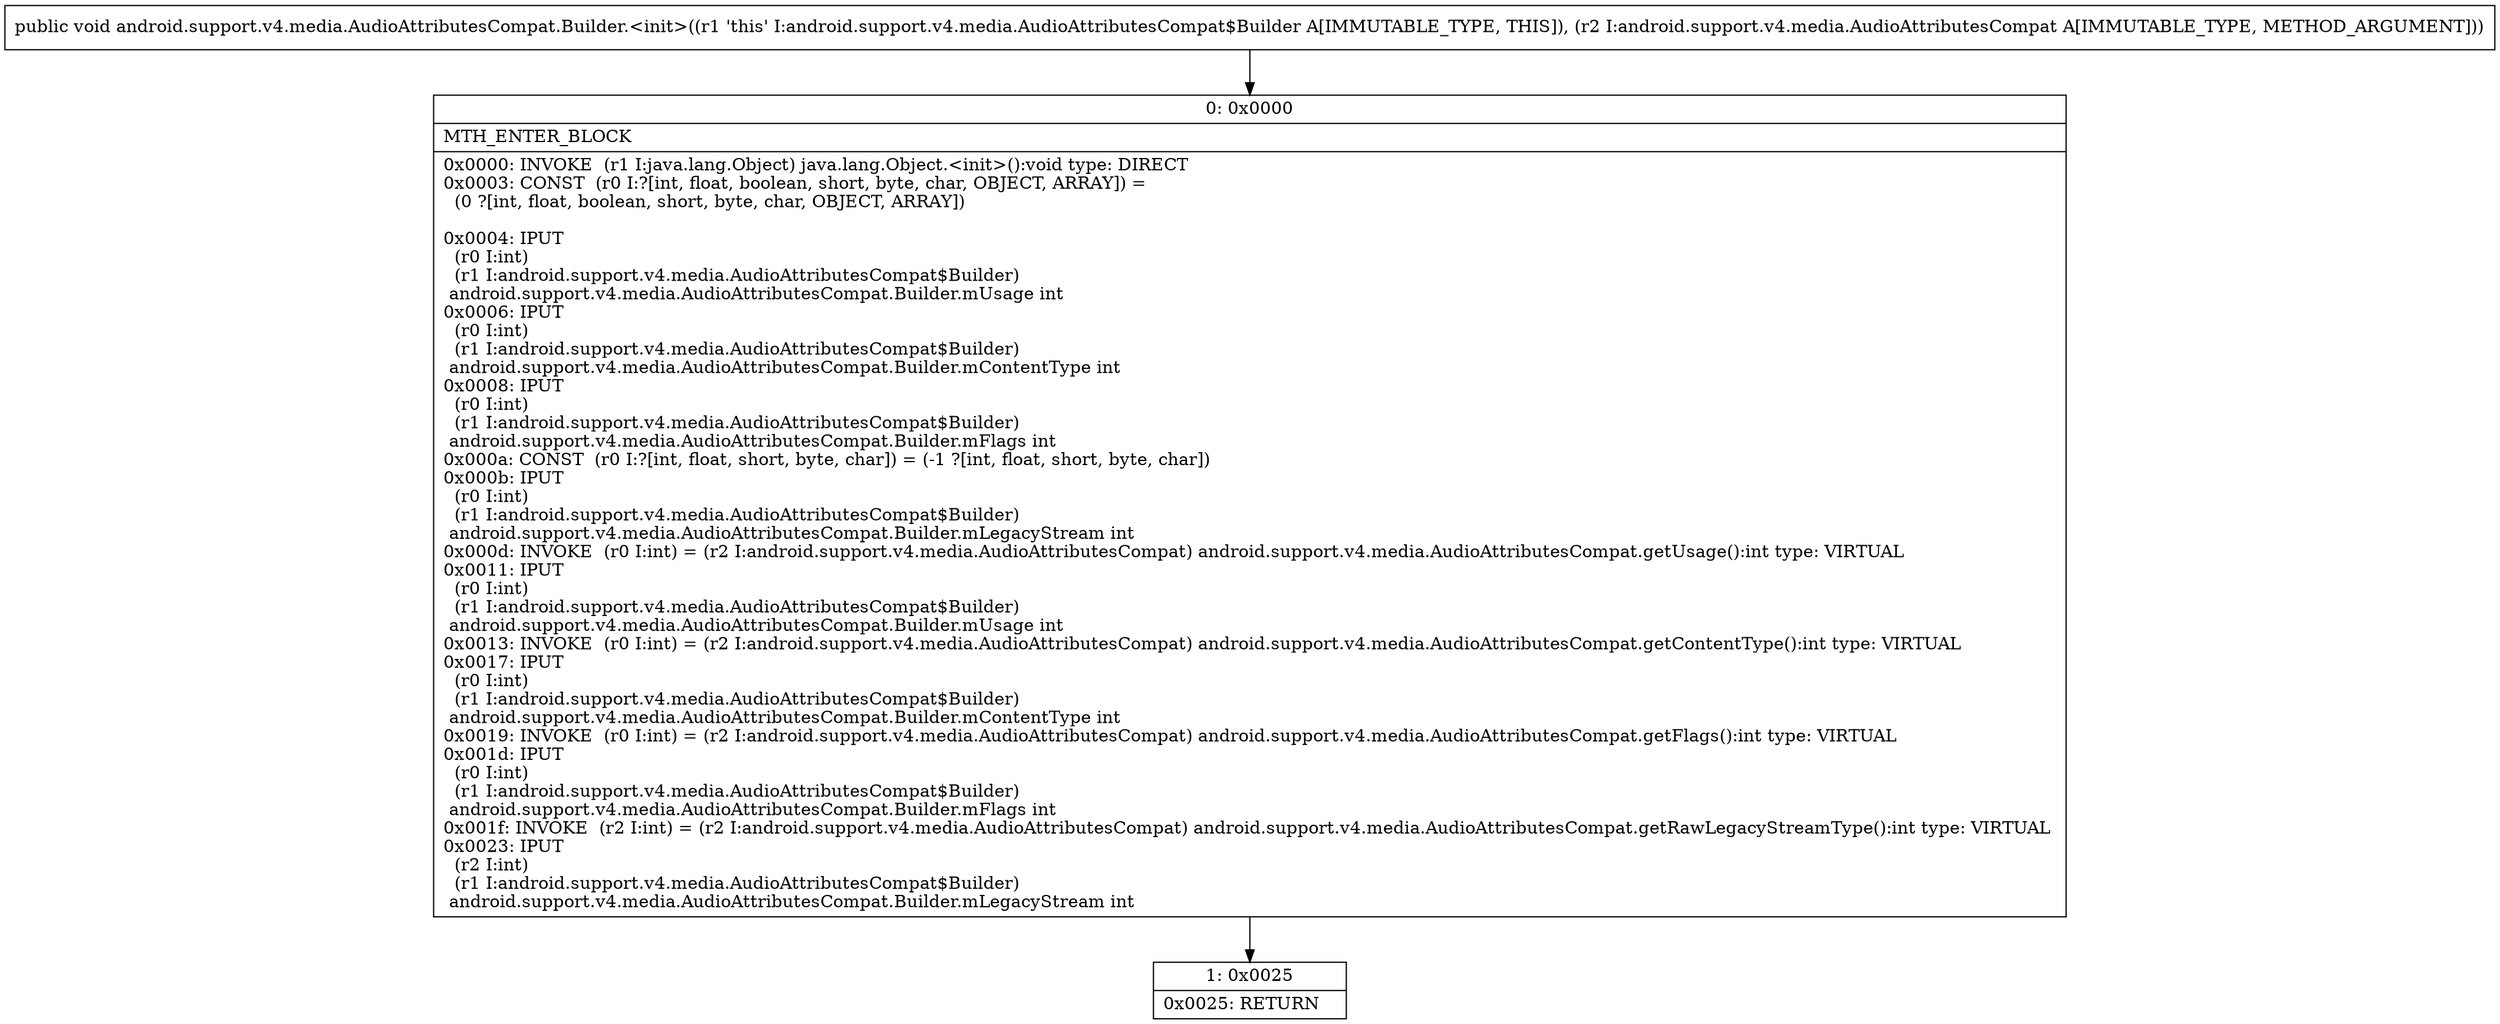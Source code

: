 digraph "CFG forandroid.support.v4.media.AudioAttributesCompat.Builder.\<init\>(Landroid\/support\/v4\/media\/AudioAttributesCompat;)V" {
Node_0 [shape=record,label="{0\:\ 0x0000|MTH_ENTER_BLOCK\l|0x0000: INVOKE  (r1 I:java.lang.Object) java.lang.Object.\<init\>():void type: DIRECT \l0x0003: CONST  (r0 I:?[int, float, boolean, short, byte, char, OBJECT, ARRAY]) = \l  (0 ?[int, float, boolean, short, byte, char, OBJECT, ARRAY])\l \l0x0004: IPUT  \l  (r0 I:int)\l  (r1 I:android.support.v4.media.AudioAttributesCompat$Builder)\l android.support.v4.media.AudioAttributesCompat.Builder.mUsage int \l0x0006: IPUT  \l  (r0 I:int)\l  (r1 I:android.support.v4.media.AudioAttributesCompat$Builder)\l android.support.v4.media.AudioAttributesCompat.Builder.mContentType int \l0x0008: IPUT  \l  (r0 I:int)\l  (r1 I:android.support.v4.media.AudioAttributesCompat$Builder)\l android.support.v4.media.AudioAttributesCompat.Builder.mFlags int \l0x000a: CONST  (r0 I:?[int, float, short, byte, char]) = (\-1 ?[int, float, short, byte, char]) \l0x000b: IPUT  \l  (r0 I:int)\l  (r1 I:android.support.v4.media.AudioAttributesCompat$Builder)\l android.support.v4.media.AudioAttributesCompat.Builder.mLegacyStream int \l0x000d: INVOKE  (r0 I:int) = (r2 I:android.support.v4.media.AudioAttributesCompat) android.support.v4.media.AudioAttributesCompat.getUsage():int type: VIRTUAL \l0x0011: IPUT  \l  (r0 I:int)\l  (r1 I:android.support.v4.media.AudioAttributesCompat$Builder)\l android.support.v4.media.AudioAttributesCompat.Builder.mUsage int \l0x0013: INVOKE  (r0 I:int) = (r2 I:android.support.v4.media.AudioAttributesCompat) android.support.v4.media.AudioAttributesCompat.getContentType():int type: VIRTUAL \l0x0017: IPUT  \l  (r0 I:int)\l  (r1 I:android.support.v4.media.AudioAttributesCompat$Builder)\l android.support.v4.media.AudioAttributesCompat.Builder.mContentType int \l0x0019: INVOKE  (r0 I:int) = (r2 I:android.support.v4.media.AudioAttributesCompat) android.support.v4.media.AudioAttributesCompat.getFlags():int type: VIRTUAL \l0x001d: IPUT  \l  (r0 I:int)\l  (r1 I:android.support.v4.media.AudioAttributesCompat$Builder)\l android.support.v4.media.AudioAttributesCompat.Builder.mFlags int \l0x001f: INVOKE  (r2 I:int) = (r2 I:android.support.v4.media.AudioAttributesCompat) android.support.v4.media.AudioAttributesCompat.getRawLegacyStreamType():int type: VIRTUAL \l0x0023: IPUT  \l  (r2 I:int)\l  (r1 I:android.support.v4.media.AudioAttributesCompat$Builder)\l android.support.v4.media.AudioAttributesCompat.Builder.mLegacyStream int \l}"];
Node_1 [shape=record,label="{1\:\ 0x0025|0x0025: RETURN   \l}"];
MethodNode[shape=record,label="{public void android.support.v4.media.AudioAttributesCompat.Builder.\<init\>((r1 'this' I:android.support.v4.media.AudioAttributesCompat$Builder A[IMMUTABLE_TYPE, THIS]), (r2 I:android.support.v4.media.AudioAttributesCompat A[IMMUTABLE_TYPE, METHOD_ARGUMENT])) }"];
MethodNode -> Node_0;
Node_0 -> Node_1;
}

